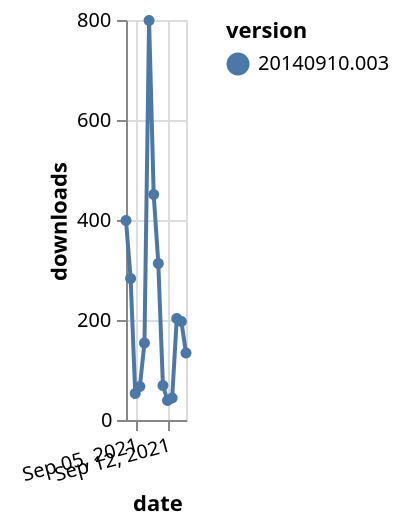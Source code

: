 {"$schema": "https://vega.github.io/schema/vega-lite/v5.json", "description": "A simple bar chart with embedded data.", "data": {"values": [{"date": "2021-09-03", "total": 155162, "delta": 399, "version": "20140910.003"}, {"date": "2021-09-04", "total": 155445, "delta": 283, "version": "20140910.003"}, {"date": "2021-09-05", "total": 155498, "delta": 53, "version": "20140910.003"}, {"date": "2021-09-06", "total": 155565, "delta": 67, "version": "20140910.003"}, {"date": "2021-09-07", "total": 155719, "delta": 154, "version": "20140910.003"}, {"date": "2021-09-08", "total": 156518, "delta": 799, "version": "20140910.003"}, {"date": "2021-09-09", "total": 156969, "delta": 451, "version": "20140910.003"}, {"date": "2021-09-10", "total": 157282, "delta": 313, "version": "20140910.003"}, {"date": "2021-09-11", "total": 157351, "delta": 69, "version": "20140910.003"}, {"date": "2021-09-12", "total": 157390, "delta": 39, "version": "20140910.003"}, {"date": "2021-09-13", "total": 157434, "delta": 44, "version": "20140910.003"}, {"date": "2021-09-14", "total": 157637, "delta": 203, "version": "20140910.003"}, {"date": "2021-09-15", "total": 157834, "delta": 197, "version": "20140910.003"}, {"date": "2021-09-16", "total": 157968, "delta": 134, "version": "20140910.003"}]}, "width": "container", "mark": {"type": "line", "point": {"filled": true}}, "encoding": {"x": {"field": "date", "type": "temporal", "timeUnit": "yearmonthdate", "title": "date", "axis": {"labelAngle": -15}}, "y": {"field": "delta", "type": "quantitative", "title": "downloads"}, "color": {"field": "version", "type": "nominal"}, "tooltip": {"field": "delta"}}}